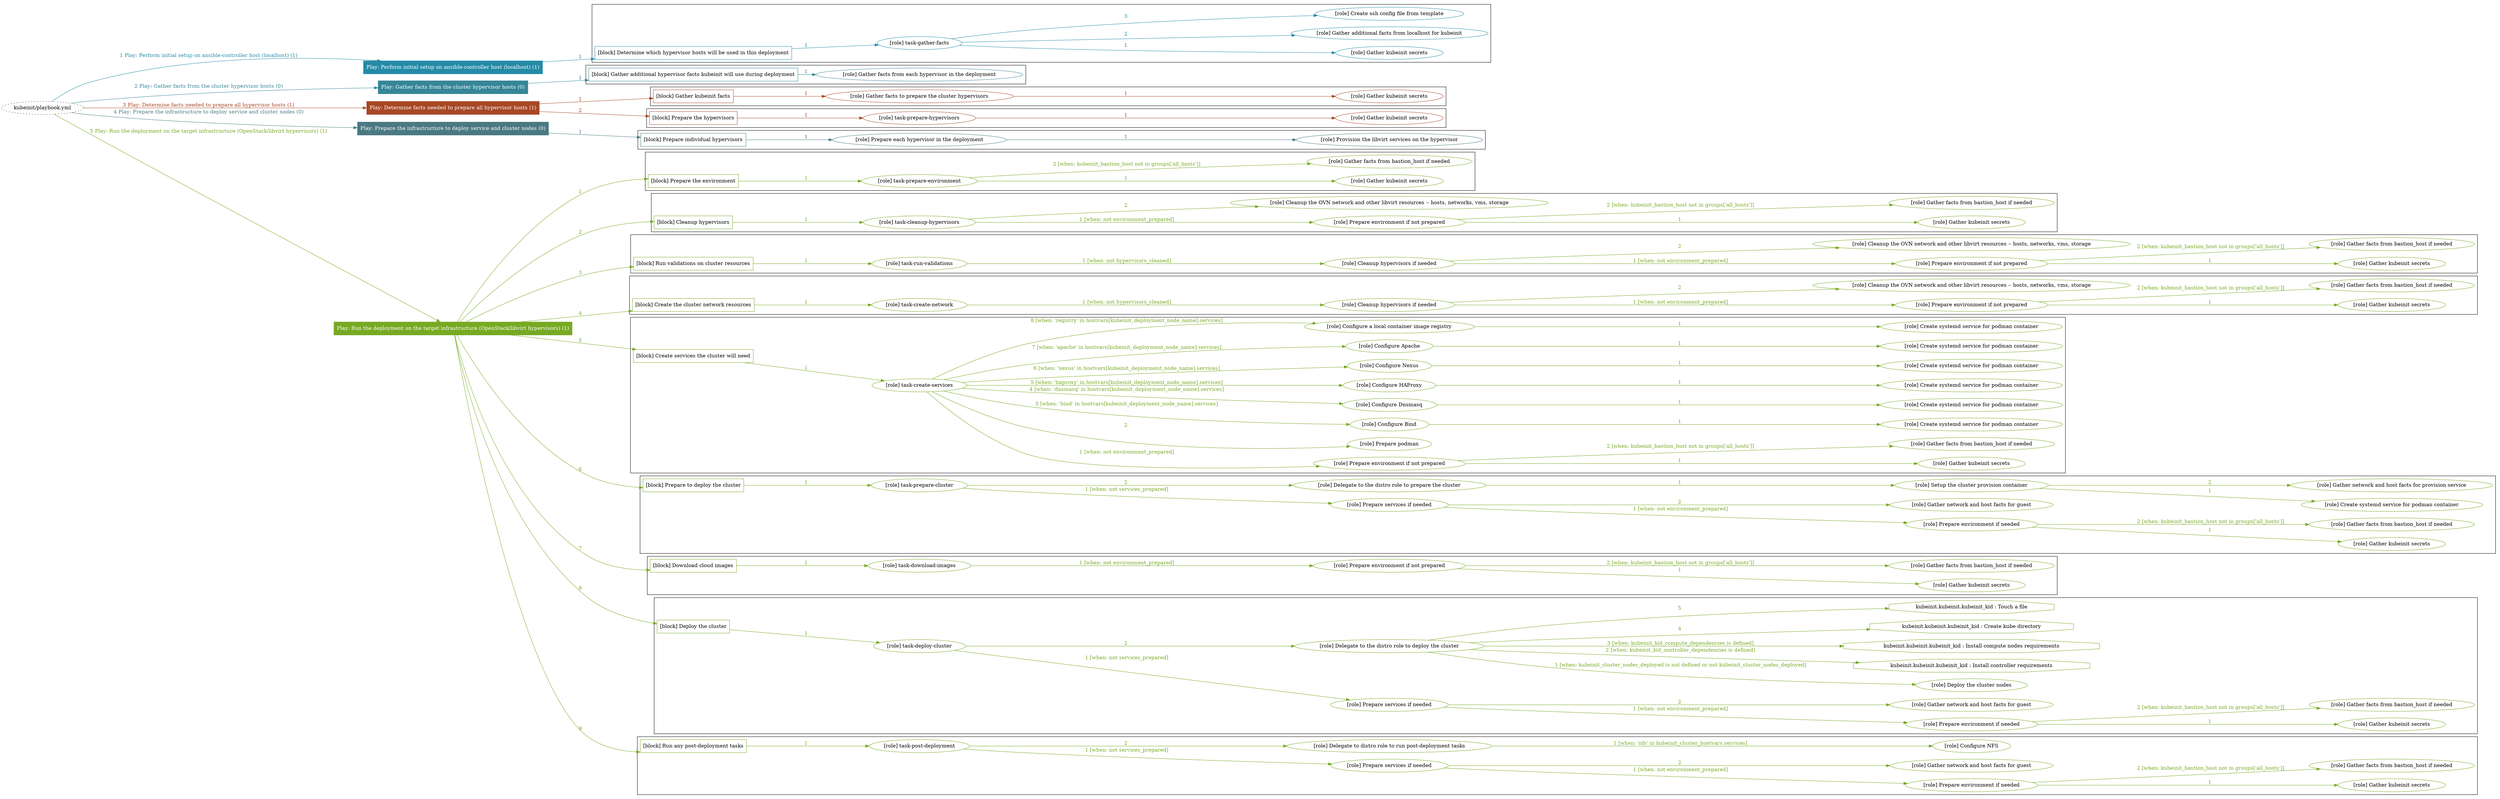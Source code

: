 digraph {
	graph [concentrate=true ordering=in rankdir=LR ratio=fill]
	edge [esep=5 sep=10]
	"kubeinit/playbook.yml" [URL="/home/runner/work/kubeinit/kubeinit/kubeinit/playbook.yml" id=playbook_79dfe5e5 style=dotted]
	"kubeinit/playbook.yml" -> play_6f266ab7 [label="1 Play: Perform initial setup on ansible-controller host (localhost) (1)" color="#258ba7" fontcolor="#258ba7" id=edge_play_6f266ab7 labeltooltip="1 Play: Perform initial setup on ansible-controller host (localhost) (1)" tooltip="1 Play: Perform initial setup on ansible-controller host (localhost) (1)"]
	subgraph "Play: Perform initial setup on ansible-controller host (localhost) (1)" {
		play_6f266ab7 [label="Play: Perform initial setup on ansible-controller host (localhost) (1)" URL="/home/runner/work/kubeinit/kubeinit/kubeinit/playbook.yml" color="#258ba7" fontcolor="#ffffff" id=play_6f266ab7 shape=box style=filled tooltip=localhost]
		play_6f266ab7 -> block_e1a75c8e [label=1 color="#258ba7" fontcolor="#258ba7" id=edge_block_e1a75c8e labeltooltip=1 tooltip=1]
		subgraph cluster_block_e1a75c8e {
			block_e1a75c8e [label="[block] Determine which hypervisor hosts will be used in this deployment" URL="/home/runner/work/kubeinit/kubeinit/kubeinit/playbook.yml" color="#258ba7" id=block_e1a75c8e labeltooltip="Determine which hypervisor hosts will be used in this deployment" shape=box tooltip="Determine which hypervisor hosts will be used in this deployment"]
			block_e1a75c8e -> role_09c4091d [label="1 " color="#258ba7" fontcolor="#258ba7" id=edge_role_09c4091d labeltooltip="1 " tooltip="1 "]
			subgraph "task-gather-facts" {
				role_09c4091d [label="[role] task-gather-facts" URL="/home/runner/work/kubeinit/kubeinit/kubeinit/playbook.yml" color="#258ba7" id=role_09c4091d tooltip="task-gather-facts"]
				role_09c4091d -> role_64989283 [label="1 " color="#258ba7" fontcolor="#258ba7" id=edge_role_64989283 labeltooltip="1 " tooltip="1 "]
				subgraph "Gather kubeinit secrets" {
					role_64989283 [label="[role] Gather kubeinit secrets" URL="/home/runner/.ansible/collections/ansible_collections/kubeinit/kubeinit/roles/kubeinit_prepare/tasks/build_hypervisors_group.yml" color="#258ba7" id=role_64989283 tooltip="Gather kubeinit secrets"]
				}
				role_09c4091d -> role_be12a27c [label="2 " color="#258ba7" fontcolor="#258ba7" id=edge_role_be12a27c labeltooltip="2 " tooltip="2 "]
				subgraph "Gather additional facts from localhost for kubeinit" {
					role_be12a27c [label="[role] Gather additional facts from localhost for kubeinit" URL="/home/runner/.ansible/collections/ansible_collections/kubeinit/kubeinit/roles/kubeinit_prepare/tasks/build_hypervisors_group.yml" color="#258ba7" id=role_be12a27c tooltip="Gather additional facts from localhost for kubeinit"]
				}
				role_09c4091d -> role_9b8cbd4f [label="3 " color="#258ba7" fontcolor="#258ba7" id=edge_role_9b8cbd4f labeltooltip="3 " tooltip="3 "]
				subgraph "Create ssh config file from template" {
					role_9b8cbd4f [label="[role] Create ssh config file from template" URL="/home/runner/.ansible/collections/ansible_collections/kubeinit/kubeinit/roles/kubeinit_prepare/tasks/build_hypervisors_group.yml" color="#258ba7" id=role_9b8cbd4f tooltip="Create ssh config file from template"]
				}
			}
		}
	}
	"kubeinit/playbook.yml" -> play_778d8c2e [label="2 Play: Gather facts from the cluster hypervisor hosts (0)" color="#358697" fontcolor="#358697" id=edge_play_778d8c2e labeltooltip="2 Play: Gather facts from the cluster hypervisor hosts (0)" tooltip="2 Play: Gather facts from the cluster hypervisor hosts (0)"]
	subgraph "Play: Gather facts from the cluster hypervisor hosts (0)" {
		play_778d8c2e [label="Play: Gather facts from the cluster hypervisor hosts (0)" URL="/home/runner/work/kubeinit/kubeinit/kubeinit/playbook.yml" color="#358697" fontcolor="#ffffff" id=play_778d8c2e shape=box style=filled tooltip="Play: Gather facts from the cluster hypervisor hosts (0)"]
		play_778d8c2e -> block_c993c61a [label=1 color="#358697" fontcolor="#358697" id=edge_block_c993c61a labeltooltip=1 tooltip=1]
		subgraph cluster_block_c993c61a {
			block_c993c61a [label="[block] Gather additional hypervisor facts kubeinit will use during deployment" URL="/home/runner/work/kubeinit/kubeinit/kubeinit/playbook.yml" color="#358697" id=block_c993c61a labeltooltip="Gather additional hypervisor facts kubeinit will use during deployment" shape=box tooltip="Gather additional hypervisor facts kubeinit will use during deployment"]
			block_c993c61a -> role_e7a33d35 [label="1 " color="#358697" fontcolor="#358697" id=edge_role_e7a33d35 labeltooltip="1 " tooltip="1 "]
			subgraph "Gather facts from each hypervisor in the deployment" {
				role_e7a33d35 [label="[role] Gather facts from each hypervisor in the deployment" URL="/home/runner/work/kubeinit/kubeinit/kubeinit/playbook.yml" color="#358697" id=role_e7a33d35 tooltip="Gather facts from each hypervisor in the deployment"]
			}
		}
	}
	"kubeinit/playbook.yml" -> play_d456afd3 [label="3 Play: Determine facts needed to prepare all hypervisor hosts (1)" color="#a74725" fontcolor="#a74725" id=edge_play_d456afd3 labeltooltip="3 Play: Determine facts needed to prepare all hypervisor hosts (1)" tooltip="3 Play: Determine facts needed to prepare all hypervisor hosts (1)"]
	subgraph "Play: Determine facts needed to prepare all hypervisor hosts (1)" {
		play_d456afd3 [label="Play: Determine facts needed to prepare all hypervisor hosts (1)" URL="/home/runner/work/kubeinit/kubeinit/kubeinit/playbook.yml" color="#a74725" fontcolor="#ffffff" id=play_d456afd3 shape=box style=filled tooltip=localhost]
		play_d456afd3 -> block_321a8fbb [label=1 color="#a74725" fontcolor="#a74725" id=edge_block_321a8fbb labeltooltip=1 tooltip=1]
		subgraph cluster_block_321a8fbb {
			block_321a8fbb [label="[block] Gather kubeinit facts" URL="/home/runner/work/kubeinit/kubeinit/kubeinit/playbook.yml" color="#a74725" id=block_321a8fbb labeltooltip="Gather kubeinit facts" shape=box tooltip="Gather kubeinit facts"]
			block_321a8fbb -> role_03460412 [label="1 " color="#a74725" fontcolor="#a74725" id=edge_role_03460412 labeltooltip="1 " tooltip="1 "]
			subgraph "Gather facts to prepare the cluster hypervisors" {
				role_03460412 [label="[role] Gather facts to prepare the cluster hypervisors" URL="/home/runner/work/kubeinit/kubeinit/kubeinit/playbook.yml" color="#a74725" id=role_03460412 tooltip="Gather facts to prepare the cluster hypervisors"]
				role_03460412 -> role_d7105bee [label="1 " color="#a74725" fontcolor="#a74725" id=edge_role_d7105bee labeltooltip="1 " tooltip="1 "]
				subgraph "Gather kubeinit secrets" {
					role_d7105bee [label="[role] Gather kubeinit secrets" URL="/home/runner/.ansible/collections/ansible_collections/kubeinit/kubeinit/roles/kubeinit_prepare/tasks/gather_kubeinit_facts.yml" color="#a74725" id=role_d7105bee tooltip="Gather kubeinit secrets"]
				}
			}
		}
		play_d456afd3 -> block_3901ce0c [label=2 color="#a74725" fontcolor="#a74725" id=edge_block_3901ce0c labeltooltip=2 tooltip=2]
		subgraph cluster_block_3901ce0c {
			block_3901ce0c [label="[block] Prepare the hypervisors" URL="/home/runner/work/kubeinit/kubeinit/kubeinit/playbook.yml" color="#a74725" id=block_3901ce0c labeltooltip="Prepare the hypervisors" shape=box tooltip="Prepare the hypervisors"]
			block_3901ce0c -> role_6c43ada8 [label="1 " color="#a74725" fontcolor="#a74725" id=edge_role_6c43ada8 labeltooltip="1 " tooltip="1 "]
			subgraph "task-prepare-hypervisors" {
				role_6c43ada8 [label="[role] task-prepare-hypervisors" URL="/home/runner/work/kubeinit/kubeinit/kubeinit/playbook.yml" color="#a74725" id=role_6c43ada8 tooltip="task-prepare-hypervisors"]
				role_6c43ada8 -> role_db06c564 [label="1 " color="#a74725" fontcolor="#a74725" id=edge_role_db06c564 labeltooltip="1 " tooltip="1 "]
				subgraph "Gather kubeinit secrets" {
					role_db06c564 [label="[role] Gather kubeinit secrets" URL="/home/runner/.ansible/collections/ansible_collections/kubeinit/kubeinit/roles/kubeinit_prepare/tasks/gather_kubeinit_facts.yml" color="#a74725" id=role_db06c564 tooltip="Gather kubeinit secrets"]
				}
			}
		}
	}
	"kubeinit/playbook.yml" -> play_17200c3d [label="4 Play: Prepare the infrastructure to deploy service and cluster nodes (0)" color="#4a7982" fontcolor="#4a7982" id=edge_play_17200c3d labeltooltip="4 Play: Prepare the infrastructure to deploy service and cluster nodes (0)" tooltip="4 Play: Prepare the infrastructure to deploy service and cluster nodes (0)"]
	subgraph "Play: Prepare the infrastructure to deploy service and cluster nodes (0)" {
		play_17200c3d [label="Play: Prepare the infrastructure to deploy service and cluster nodes (0)" URL="/home/runner/work/kubeinit/kubeinit/kubeinit/playbook.yml" color="#4a7982" fontcolor="#ffffff" id=play_17200c3d shape=box style=filled tooltip="Play: Prepare the infrastructure to deploy service and cluster nodes (0)"]
		play_17200c3d -> block_67478218 [label=1 color="#4a7982" fontcolor="#4a7982" id=edge_block_67478218 labeltooltip=1 tooltip=1]
		subgraph cluster_block_67478218 {
			block_67478218 [label="[block] Prepare individual hypervisors" URL="/home/runner/work/kubeinit/kubeinit/kubeinit/playbook.yml" color="#4a7982" id=block_67478218 labeltooltip="Prepare individual hypervisors" shape=box tooltip="Prepare individual hypervisors"]
			block_67478218 -> role_d34a5c60 [label="1 " color="#4a7982" fontcolor="#4a7982" id=edge_role_d34a5c60 labeltooltip="1 " tooltip="1 "]
			subgraph "Prepare each hypervisor in the deployment" {
				role_d34a5c60 [label="[role] Prepare each hypervisor in the deployment" URL="/home/runner/work/kubeinit/kubeinit/kubeinit/playbook.yml" color="#4a7982" id=role_d34a5c60 tooltip="Prepare each hypervisor in the deployment"]
				role_d34a5c60 -> role_a33e2a66 [label="1 " color="#4a7982" fontcolor="#4a7982" id=edge_role_a33e2a66 labeltooltip="1 " tooltip="1 "]
				subgraph "Provision the libvirt services on the hypervisor" {
					role_a33e2a66 [label="[role] Provision the libvirt services on the hypervisor" URL="/home/runner/.ansible/collections/ansible_collections/kubeinit/kubeinit/roles/kubeinit_prepare/tasks/prepare_hypervisor.yml" color="#4a7982" id=role_a33e2a66 tooltip="Provision the libvirt services on the hypervisor"]
				}
			}
		}
	}
	"kubeinit/playbook.yml" -> play_c061b078 [label="5 Play: Run the deployment on the target infrastructure (OpenStack/libvirt hypervisors) (1)" color="#77a923" fontcolor="#77a923" id=edge_play_c061b078 labeltooltip="5 Play: Run the deployment on the target infrastructure (OpenStack/libvirt hypervisors) (1)" tooltip="5 Play: Run the deployment on the target infrastructure (OpenStack/libvirt hypervisors) (1)"]
	subgraph "Play: Run the deployment on the target infrastructure (OpenStack/libvirt hypervisors) (1)" {
		play_c061b078 [label="Play: Run the deployment on the target infrastructure (OpenStack/libvirt hypervisors) (1)" URL="/home/runner/work/kubeinit/kubeinit/kubeinit/playbook.yml" color="#77a923" fontcolor="#ffffff" id=play_c061b078 shape=box style=filled tooltip=localhost]
		play_c061b078 -> block_f9b708fa [label=1 color="#77a923" fontcolor="#77a923" id=edge_block_f9b708fa labeltooltip=1 tooltip=1]
		subgraph cluster_block_f9b708fa {
			block_f9b708fa [label="[block] Prepare the environment" URL="/home/runner/work/kubeinit/kubeinit/kubeinit/playbook.yml" color="#77a923" id=block_f9b708fa labeltooltip="Prepare the environment" shape=box tooltip="Prepare the environment"]
			block_f9b708fa -> role_7c80c681 [label="1 " color="#77a923" fontcolor="#77a923" id=edge_role_7c80c681 labeltooltip="1 " tooltip="1 "]
			subgraph "task-prepare-environment" {
				role_7c80c681 [label="[role] task-prepare-environment" URL="/home/runner/work/kubeinit/kubeinit/kubeinit/playbook.yml" color="#77a923" id=role_7c80c681 tooltip="task-prepare-environment"]
				role_7c80c681 -> role_51de3b85 [label="1 " color="#77a923" fontcolor="#77a923" id=edge_role_51de3b85 labeltooltip="1 " tooltip="1 "]
				subgraph "Gather kubeinit secrets" {
					role_51de3b85 [label="[role] Gather kubeinit secrets" URL="/home/runner/.ansible/collections/ansible_collections/kubeinit/kubeinit/roles/kubeinit_prepare/tasks/gather_kubeinit_facts.yml" color="#77a923" id=role_51de3b85 tooltip="Gather kubeinit secrets"]
				}
				role_7c80c681 -> role_1f62cf32 [label="2 [when: kubeinit_bastion_host not in groups['all_hosts']]" color="#77a923" fontcolor="#77a923" id=edge_role_1f62cf32 labeltooltip="2 [when: kubeinit_bastion_host not in groups['all_hosts']]" tooltip="2 [when: kubeinit_bastion_host not in groups['all_hosts']]"]
				subgraph "Gather facts from bastion_host if needed" {
					role_1f62cf32 [label="[role] Gather facts from bastion_host if needed" URL="/home/runner/.ansible/collections/ansible_collections/kubeinit/kubeinit/roles/kubeinit_prepare/tasks/main.yml" color="#77a923" id=role_1f62cf32 tooltip="Gather facts from bastion_host if needed"]
				}
			}
		}
		play_c061b078 -> block_ea918297 [label=2 color="#77a923" fontcolor="#77a923" id=edge_block_ea918297 labeltooltip=2 tooltip=2]
		subgraph cluster_block_ea918297 {
			block_ea918297 [label="[block] Cleanup hypervisors" URL="/home/runner/work/kubeinit/kubeinit/kubeinit/playbook.yml" color="#77a923" id=block_ea918297 labeltooltip="Cleanup hypervisors" shape=box tooltip="Cleanup hypervisors"]
			block_ea918297 -> role_5cc683a3 [label="1 " color="#77a923" fontcolor="#77a923" id=edge_role_5cc683a3 labeltooltip="1 " tooltip="1 "]
			subgraph "task-cleanup-hypervisors" {
				role_5cc683a3 [label="[role] task-cleanup-hypervisors" URL="/home/runner/work/kubeinit/kubeinit/kubeinit/playbook.yml" color="#77a923" id=role_5cc683a3 tooltip="task-cleanup-hypervisors"]
				role_5cc683a3 -> role_78b6fe74 [label="1 [when: not environment_prepared]" color="#77a923" fontcolor="#77a923" id=edge_role_78b6fe74 labeltooltip="1 [when: not environment_prepared]" tooltip="1 [when: not environment_prepared]"]
				subgraph "Prepare environment if not prepared" {
					role_78b6fe74 [label="[role] Prepare environment if not prepared" URL="/home/runner/.ansible/collections/ansible_collections/kubeinit/kubeinit/roles/kubeinit_libvirt/tasks/cleanup_hypervisors.yml" color="#77a923" id=role_78b6fe74 tooltip="Prepare environment if not prepared"]
					role_78b6fe74 -> role_9673f150 [label="1 " color="#77a923" fontcolor="#77a923" id=edge_role_9673f150 labeltooltip="1 " tooltip="1 "]
					subgraph "Gather kubeinit secrets" {
						role_9673f150 [label="[role] Gather kubeinit secrets" URL="/home/runner/.ansible/collections/ansible_collections/kubeinit/kubeinit/roles/kubeinit_prepare/tasks/gather_kubeinit_facts.yml" color="#77a923" id=role_9673f150 tooltip="Gather kubeinit secrets"]
					}
					role_78b6fe74 -> role_f31e5cbc [label="2 [when: kubeinit_bastion_host not in groups['all_hosts']]" color="#77a923" fontcolor="#77a923" id=edge_role_f31e5cbc labeltooltip="2 [when: kubeinit_bastion_host not in groups['all_hosts']]" tooltip="2 [when: kubeinit_bastion_host not in groups['all_hosts']]"]
					subgraph "Gather facts from bastion_host if needed" {
						role_f31e5cbc [label="[role] Gather facts from bastion_host if needed" URL="/home/runner/.ansible/collections/ansible_collections/kubeinit/kubeinit/roles/kubeinit_prepare/tasks/main.yml" color="#77a923" id=role_f31e5cbc tooltip="Gather facts from bastion_host if needed"]
					}
				}
				role_5cc683a3 -> role_46db75fc [label="2 " color="#77a923" fontcolor="#77a923" id=edge_role_46db75fc labeltooltip="2 " tooltip="2 "]
				subgraph "Cleanup the OVN network and other libvirt resources -- hosts, networks, vms, storage" {
					role_46db75fc [label="[role] Cleanup the OVN network and other libvirt resources -- hosts, networks, vms, storage" URL="/home/runner/.ansible/collections/ansible_collections/kubeinit/kubeinit/roles/kubeinit_libvirt/tasks/cleanup_hypervisors.yml" color="#77a923" id=role_46db75fc tooltip="Cleanup the OVN network and other libvirt resources -- hosts, networks, vms, storage"]
				}
			}
		}
		play_c061b078 -> block_d57c6e4e [label=3 color="#77a923" fontcolor="#77a923" id=edge_block_d57c6e4e labeltooltip=3 tooltip=3]
		subgraph cluster_block_d57c6e4e {
			block_d57c6e4e [label="[block] Run validations on cluster resources" URL="/home/runner/work/kubeinit/kubeinit/kubeinit/playbook.yml" color="#77a923" id=block_d57c6e4e labeltooltip="Run validations on cluster resources" shape=box tooltip="Run validations on cluster resources"]
			block_d57c6e4e -> role_d98c12f1 [label="1 " color="#77a923" fontcolor="#77a923" id=edge_role_d98c12f1 labeltooltip="1 " tooltip="1 "]
			subgraph "task-run-validations" {
				role_d98c12f1 [label="[role] task-run-validations" URL="/home/runner/work/kubeinit/kubeinit/kubeinit/playbook.yml" color="#77a923" id=role_d98c12f1 tooltip="task-run-validations"]
				role_d98c12f1 -> role_550af9fc [label="1 [when: not hypervisors_cleaned]" color="#77a923" fontcolor="#77a923" id=edge_role_550af9fc labeltooltip="1 [when: not hypervisors_cleaned]" tooltip="1 [when: not hypervisors_cleaned]"]
				subgraph "Cleanup hypervisors if needed" {
					role_550af9fc [label="[role] Cleanup hypervisors if needed" URL="/home/runner/.ansible/collections/ansible_collections/kubeinit/kubeinit/roles/kubeinit_validations/tasks/main.yml" color="#77a923" id=role_550af9fc tooltip="Cleanup hypervisors if needed"]
					role_550af9fc -> role_add06c26 [label="1 [when: not environment_prepared]" color="#77a923" fontcolor="#77a923" id=edge_role_add06c26 labeltooltip="1 [when: not environment_prepared]" tooltip="1 [when: not environment_prepared]"]
					subgraph "Prepare environment if not prepared" {
						role_add06c26 [label="[role] Prepare environment if not prepared" URL="/home/runner/.ansible/collections/ansible_collections/kubeinit/kubeinit/roles/kubeinit_libvirt/tasks/cleanup_hypervisors.yml" color="#77a923" id=role_add06c26 tooltip="Prepare environment if not prepared"]
						role_add06c26 -> role_a9fae4fa [label="1 " color="#77a923" fontcolor="#77a923" id=edge_role_a9fae4fa labeltooltip="1 " tooltip="1 "]
						subgraph "Gather kubeinit secrets" {
							role_a9fae4fa [label="[role] Gather kubeinit secrets" URL="/home/runner/.ansible/collections/ansible_collections/kubeinit/kubeinit/roles/kubeinit_prepare/tasks/gather_kubeinit_facts.yml" color="#77a923" id=role_a9fae4fa tooltip="Gather kubeinit secrets"]
						}
						role_add06c26 -> role_d100f212 [label="2 [when: kubeinit_bastion_host not in groups['all_hosts']]" color="#77a923" fontcolor="#77a923" id=edge_role_d100f212 labeltooltip="2 [when: kubeinit_bastion_host not in groups['all_hosts']]" tooltip="2 [when: kubeinit_bastion_host not in groups['all_hosts']]"]
						subgraph "Gather facts from bastion_host if needed" {
							role_d100f212 [label="[role] Gather facts from bastion_host if needed" URL="/home/runner/.ansible/collections/ansible_collections/kubeinit/kubeinit/roles/kubeinit_prepare/tasks/main.yml" color="#77a923" id=role_d100f212 tooltip="Gather facts from bastion_host if needed"]
						}
					}
					role_550af9fc -> role_03ff609b [label="2 " color="#77a923" fontcolor="#77a923" id=edge_role_03ff609b labeltooltip="2 " tooltip="2 "]
					subgraph "Cleanup the OVN network and other libvirt resources -- hosts, networks, vms, storage" {
						role_03ff609b [label="[role] Cleanup the OVN network and other libvirt resources -- hosts, networks, vms, storage" URL="/home/runner/.ansible/collections/ansible_collections/kubeinit/kubeinit/roles/kubeinit_libvirt/tasks/cleanup_hypervisors.yml" color="#77a923" id=role_03ff609b tooltip="Cleanup the OVN network and other libvirt resources -- hosts, networks, vms, storage"]
					}
				}
			}
		}
		play_c061b078 -> block_4687e518 [label=4 color="#77a923" fontcolor="#77a923" id=edge_block_4687e518 labeltooltip=4 tooltip=4]
		subgraph cluster_block_4687e518 {
			block_4687e518 [label="[block] Create the cluster network resources" URL="/home/runner/work/kubeinit/kubeinit/kubeinit/playbook.yml" color="#77a923" id=block_4687e518 labeltooltip="Create the cluster network resources" shape=box tooltip="Create the cluster network resources"]
			block_4687e518 -> role_44a060a6 [label="1 " color="#77a923" fontcolor="#77a923" id=edge_role_44a060a6 labeltooltip="1 " tooltip="1 "]
			subgraph "task-create-network" {
				role_44a060a6 [label="[role] task-create-network" URL="/home/runner/work/kubeinit/kubeinit/kubeinit/playbook.yml" color="#77a923" id=role_44a060a6 tooltip="task-create-network"]
				role_44a060a6 -> role_ee5898bf [label="1 [when: not hypervisors_cleaned]" color="#77a923" fontcolor="#77a923" id=edge_role_ee5898bf labeltooltip="1 [when: not hypervisors_cleaned]" tooltip="1 [when: not hypervisors_cleaned]"]
				subgraph "Cleanup hypervisors if needed" {
					role_ee5898bf [label="[role] Cleanup hypervisors if needed" URL="/home/runner/.ansible/collections/ansible_collections/kubeinit/kubeinit/roles/kubeinit_libvirt/tasks/create_network.yml" color="#77a923" id=role_ee5898bf tooltip="Cleanup hypervisors if needed"]
					role_ee5898bf -> role_35be2fdc [label="1 [when: not environment_prepared]" color="#77a923" fontcolor="#77a923" id=edge_role_35be2fdc labeltooltip="1 [when: not environment_prepared]" tooltip="1 [when: not environment_prepared]"]
					subgraph "Prepare environment if not prepared" {
						role_35be2fdc [label="[role] Prepare environment if not prepared" URL="/home/runner/.ansible/collections/ansible_collections/kubeinit/kubeinit/roles/kubeinit_libvirt/tasks/cleanup_hypervisors.yml" color="#77a923" id=role_35be2fdc tooltip="Prepare environment if not prepared"]
						role_35be2fdc -> role_3cd0688a [label="1 " color="#77a923" fontcolor="#77a923" id=edge_role_3cd0688a labeltooltip="1 " tooltip="1 "]
						subgraph "Gather kubeinit secrets" {
							role_3cd0688a [label="[role] Gather kubeinit secrets" URL="/home/runner/.ansible/collections/ansible_collections/kubeinit/kubeinit/roles/kubeinit_prepare/tasks/gather_kubeinit_facts.yml" color="#77a923" id=role_3cd0688a tooltip="Gather kubeinit secrets"]
						}
						role_35be2fdc -> role_c50798c8 [label="2 [when: kubeinit_bastion_host not in groups['all_hosts']]" color="#77a923" fontcolor="#77a923" id=edge_role_c50798c8 labeltooltip="2 [when: kubeinit_bastion_host not in groups['all_hosts']]" tooltip="2 [when: kubeinit_bastion_host not in groups['all_hosts']]"]
						subgraph "Gather facts from bastion_host if needed" {
							role_c50798c8 [label="[role] Gather facts from bastion_host if needed" URL="/home/runner/.ansible/collections/ansible_collections/kubeinit/kubeinit/roles/kubeinit_prepare/tasks/main.yml" color="#77a923" id=role_c50798c8 tooltip="Gather facts from bastion_host if needed"]
						}
					}
					role_ee5898bf -> role_2fe1771a [label="2 " color="#77a923" fontcolor="#77a923" id=edge_role_2fe1771a labeltooltip="2 " tooltip="2 "]
					subgraph "Cleanup the OVN network and other libvirt resources -- hosts, networks, vms, storage" {
						role_2fe1771a [label="[role] Cleanup the OVN network and other libvirt resources -- hosts, networks, vms, storage" URL="/home/runner/.ansible/collections/ansible_collections/kubeinit/kubeinit/roles/kubeinit_libvirt/tasks/cleanup_hypervisors.yml" color="#77a923" id=role_2fe1771a tooltip="Cleanup the OVN network and other libvirt resources -- hosts, networks, vms, storage"]
					}
				}
			}
		}
		play_c061b078 -> block_6ade6f12 [label=5 color="#77a923" fontcolor="#77a923" id=edge_block_6ade6f12 labeltooltip=5 tooltip=5]
		subgraph cluster_block_6ade6f12 {
			block_6ade6f12 [label="[block] Create services the cluster will need" URL="/home/runner/work/kubeinit/kubeinit/kubeinit/playbook.yml" color="#77a923" id=block_6ade6f12 labeltooltip="Create services the cluster will need" shape=box tooltip="Create services the cluster will need"]
			block_6ade6f12 -> role_59519da8 [label="1 " color="#77a923" fontcolor="#77a923" id=edge_role_59519da8 labeltooltip="1 " tooltip="1 "]
			subgraph "task-create-services" {
				role_59519da8 [label="[role] task-create-services" URL="/home/runner/work/kubeinit/kubeinit/kubeinit/playbook.yml" color="#77a923" id=role_59519da8 tooltip="task-create-services"]
				role_59519da8 -> role_b32c5081 [label="1 [when: not environment_prepared]" color="#77a923" fontcolor="#77a923" id=edge_role_b32c5081 labeltooltip="1 [when: not environment_prepared]" tooltip="1 [when: not environment_prepared]"]
				subgraph "Prepare environment if not prepared" {
					role_b32c5081 [label="[role] Prepare environment if not prepared" URL="/home/runner/.ansible/collections/ansible_collections/kubeinit/kubeinit/roles/kubeinit_services/tasks/main.yml" color="#77a923" id=role_b32c5081 tooltip="Prepare environment if not prepared"]
					role_b32c5081 -> role_241c3b3d [label="1 " color="#77a923" fontcolor="#77a923" id=edge_role_241c3b3d labeltooltip="1 " tooltip="1 "]
					subgraph "Gather kubeinit secrets" {
						role_241c3b3d [label="[role] Gather kubeinit secrets" URL="/home/runner/.ansible/collections/ansible_collections/kubeinit/kubeinit/roles/kubeinit_prepare/tasks/gather_kubeinit_facts.yml" color="#77a923" id=role_241c3b3d tooltip="Gather kubeinit secrets"]
					}
					role_b32c5081 -> role_db5c89ba [label="2 [when: kubeinit_bastion_host not in groups['all_hosts']]" color="#77a923" fontcolor="#77a923" id=edge_role_db5c89ba labeltooltip="2 [when: kubeinit_bastion_host not in groups['all_hosts']]" tooltip="2 [when: kubeinit_bastion_host not in groups['all_hosts']]"]
					subgraph "Gather facts from bastion_host if needed" {
						role_db5c89ba [label="[role] Gather facts from bastion_host if needed" URL="/home/runner/.ansible/collections/ansible_collections/kubeinit/kubeinit/roles/kubeinit_prepare/tasks/main.yml" color="#77a923" id=role_db5c89ba tooltip="Gather facts from bastion_host if needed"]
					}
				}
				role_59519da8 -> role_61665530 [label="2 " color="#77a923" fontcolor="#77a923" id=edge_role_61665530 labeltooltip="2 " tooltip="2 "]
				subgraph "Prepare podman" {
					role_61665530 [label="[role] Prepare podman" URL="/home/runner/.ansible/collections/ansible_collections/kubeinit/kubeinit/roles/kubeinit_services/tasks/00_create_service_pod.yml" color="#77a923" id=role_61665530 tooltip="Prepare podman"]
				}
				role_59519da8 -> role_b95d6aa0 [label="3 [when: 'bind' in hostvars[kubeinit_deployment_node_name].services]" color="#77a923" fontcolor="#77a923" id=edge_role_b95d6aa0 labeltooltip="3 [when: 'bind' in hostvars[kubeinit_deployment_node_name].services]" tooltip="3 [when: 'bind' in hostvars[kubeinit_deployment_node_name].services]"]
				subgraph "Configure Bind" {
					role_b95d6aa0 [label="[role] Configure Bind" URL="/home/runner/.ansible/collections/ansible_collections/kubeinit/kubeinit/roles/kubeinit_services/tasks/start_services_containers.yml" color="#77a923" id=role_b95d6aa0 tooltip="Configure Bind"]
					role_b95d6aa0 -> role_52f07668 [label="1 " color="#77a923" fontcolor="#77a923" id=edge_role_52f07668 labeltooltip="1 " tooltip="1 "]
					subgraph "Create systemd service for podman container" {
						role_52f07668 [label="[role] Create systemd service for podman container" URL="/home/runner/.ansible/collections/ansible_collections/kubeinit/kubeinit/roles/kubeinit_bind/tasks/main.yml" color="#77a923" id=role_52f07668 tooltip="Create systemd service for podman container"]
					}
				}
				role_59519da8 -> role_6302ed05 [label="4 [when: 'dnsmasq' in hostvars[kubeinit_deployment_node_name].services]" color="#77a923" fontcolor="#77a923" id=edge_role_6302ed05 labeltooltip="4 [when: 'dnsmasq' in hostvars[kubeinit_deployment_node_name].services]" tooltip="4 [when: 'dnsmasq' in hostvars[kubeinit_deployment_node_name].services]"]
				subgraph "Configure Dnsmasq" {
					role_6302ed05 [label="[role] Configure Dnsmasq" URL="/home/runner/.ansible/collections/ansible_collections/kubeinit/kubeinit/roles/kubeinit_services/tasks/start_services_containers.yml" color="#77a923" id=role_6302ed05 tooltip="Configure Dnsmasq"]
					role_6302ed05 -> role_5d90e44b [label="1 " color="#77a923" fontcolor="#77a923" id=edge_role_5d90e44b labeltooltip="1 " tooltip="1 "]
					subgraph "Create systemd service for podman container" {
						role_5d90e44b [label="[role] Create systemd service for podman container" URL="/home/runner/.ansible/collections/ansible_collections/kubeinit/kubeinit/roles/kubeinit_dnsmasq/tasks/main.yml" color="#77a923" id=role_5d90e44b tooltip="Create systemd service for podman container"]
					}
				}
				role_59519da8 -> role_962bef35 [label="5 [when: 'haproxy' in hostvars[kubeinit_deployment_node_name].services]" color="#77a923" fontcolor="#77a923" id=edge_role_962bef35 labeltooltip="5 [when: 'haproxy' in hostvars[kubeinit_deployment_node_name].services]" tooltip="5 [when: 'haproxy' in hostvars[kubeinit_deployment_node_name].services]"]
				subgraph "Configure HAProxy" {
					role_962bef35 [label="[role] Configure HAProxy" URL="/home/runner/.ansible/collections/ansible_collections/kubeinit/kubeinit/roles/kubeinit_services/tasks/start_services_containers.yml" color="#77a923" id=role_962bef35 tooltip="Configure HAProxy"]
					role_962bef35 -> role_032de5d7 [label="1 " color="#77a923" fontcolor="#77a923" id=edge_role_032de5d7 labeltooltip="1 " tooltip="1 "]
					subgraph "Create systemd service for podman container" {
						role_032de5d7 [label="[role] Create systemd service for podman container" URL="/home/runner/.ansible/collections/ansible_collections/kubeinit/kubeinit/roles/kubeinit_haproxy/tasks/main.yml" color="#77a923" id=role_032de5d7 tooltip="Create systemd service for podman container"]
					}
				}
				role_59519da8 -> role_1978ed93 [label="6 [when: 'nexus' in hostvars[kubeinit_deployment_node_name].services]" color="#77a923" fontcolor="#77a923" id=edge_role_1978ed93 labeltooltip="6 [when: 'nexus' in hostvars[kubeinit_deployment_node_name].services]" tooltip="6 [when: 'nexus' in hostvars[kubeinit_deployment_node_name].services]"]
				subgraph "Configure Nexus" {
					role_1978ed93 [label="[role] Configure Nexus" URL="/home/runner/.ansible/collections/ansible_collections/kubeinit/kubeinit/roles/kubeinit_services/tasks/start_services_containers.yml" color="#77a923" id=role_1978ed93 tooltip="Configure Nexus"]
					role_1978ed93 -> role_23f097b8 [label="1 " color="#77a923" fontcolor="#77a923" id=edge_role_23f097b8 labeltooltip="1 " tooltip="1 "]
					subgraph "Create systemd service for podman container" {
						role_23f097b8 [label="[role] Create systemd service for podman container" URL="/home/runner/.ansible/collections/ansible_collections/kubeinit/kubeinit/roles/kubeinit_nexus/tasks/main.yml" color="#77a923" id=role_23f097b8 tooltip="Create systemd service for podman container"]
					}
				}
				role_59519da8 -> role_6fb372f0 [label="7 [when: 'apache' in hostvars[kubeinit_deployment_node_name].services]" color="#77a923" fontcolor="#77a923" id=edge_role_6fb372f0 labeltooltip="7 [when: 'apache' in hostvars[kubeinit_deployment_node_name].services]" tooltip="7 [when: 'apache' in hostvars[kubeinit_deployment_node_name].services]"]
				subgraph "Configure Apache" {
					role_6fb372f0 [label="[role] Configure Apache" URL="/home/runner/.ansible/collections/ansible_collections/kubeinit/kubeinit/roles/kubeinit_services/tasks/start_services_containers.yml" color="#77a923" id=role_6fb372f0 tooltip="Configure Apache"]
					role_6fb372f0 -> role_8235c00f [label="1 " color="#77a923" fontcolor="#77a923" id=edge_role_8235c00f labeltooltip="1 " tooltip="1 "]
					subgraph "Create systemd service for podman container" {
						role_8235c00f [label="[role] Create systemd service for podman container" URL="/home/runner/.ansible/collections/ansible_collections/kubeinit/kubeinit/roles/kubeinit_apache/tasks/main.yml" color="#77a923" id=role_8235c00f tooltip="Create systemd service for podman container"]
					}
				}
				role_59519da8 -> role_de5fb704 [label="8 [when: 'registry' in hostvars[kubeinit_deployment_node_name].services]" color="#77a923" fontcolor="#77a923" id=edge_role_de5fb704 labeltooltip="8 [when: 'registry' in hostvars[kubeinit_deployment_node_name].services]" tooltip="8 [when: 'registry' in hostvars[kubeinit_deployment_node_name].services]"]
				subgraph "Configure a local container image registry" {
					role_de5fb704 [label="[role] Configure a local container image registry" URL="/home/runner/.ansible/collections/ansible_collections/kubeinit/kubeinit/roles/kubeinit_services/tasks/start_services_containers.yml" color="#77a923" id=role_de5fb704 tooltip="Configure a local container image registry"]
					role_de5fb704 -> role_816b18cc [label="1 " color="#77a923" fontcolor="#77a923" id=edge_role_816b18cc labeltooltip="1 " tooltip="1 "]
					subgraph "Create systemd service for podman container" {
						role_816b18cc [label="[role] Create systemd service for podman container" URL="/home/runner/.ansible/collections/ansible_collections/kubeinit/kubeinit/roles/kubeinit_registry/tasks/main.yml" color="#77a923" id=role_816b18cc tooltip="Create systemd service for podman container"]
					}
				}
			}
		}
		play_c061b078 -> block_0d9ebf60 [label=6 color="#77a923" fontcolor="#77a923" id=edge_block_0d9ebf60 labeltooltip=6 tooltip=6]
		subgraph cluster_block_0d9ebf60 {
			block_0d9ebf60 [label="[block] Prepare to deploy the cluster" URL="/home/runner/work/kubeinit/kubeinit/kubeinit/playbook.yml" color="#77a923" id=block_0d9ebf60 labeltooltip="Prepare to deploy the cluster" shape=box tooltip="Prepare to deploy the cluster"]
			block_0d9ebf60 -> role_5dc022b6 [label="1 " color="#77a923" fontcolor="#77a923" id=edge_role_5dc022b6 labeltooltip="1 " tooltip="1 "]
			subgraph "task-prepare-cluster" {
				role_5dc022b6 [label="[role] task-prepare-cluster" URL="/home/runner/work/kubeinit/kubeinit/kubeinit/playbook.yml" color="#77a923" id=role_5dc022b6 tooltip="task-prepare-cluster"]
				role_5dc022b6 -> role_df91d36a [label="1 [when: not services_prepared]" color="#77a923" fontcolor="#77a923" id=edge_role_df91d36a labeltooltip="1 [when: not services_prepared]" tooltip="1 [when: not services_prepared]"]
				subgraph "Prepare services if needed" {
					role_df91d36a [label="[role] Prepare services if needed" URL="/home/runner/.ansible/collections/ansible_collections/kubeinit/kubeinit/roles/kubeinit_prepare/tasks/prepare_cluster.yml" color="#77a923" id=role_df91d36a tooltip="Prepare services if needed"]
					role_df91d36a -> role_e800083a [label="1 [when: not environment_prepared]" color="#77a923" fontcolor="#77a923" id=edge_role_e800083a labeltooltip="1 [when: not environment_prepared]" tooltip="1 [when: not environment_prepared]"]
					subgraph "Prepare environment if needed" {
						role_e800083a [label="[role] Prepare environment if needed" URL="/home/runner/.ansible/collections/ansible_collections/kubeinit/kubeinit/roles/kubeinit_services/tasks/prepare_services.yml" color="#77a923" id=role_e800083a tooltip="Prepare environment if needed"]
						role_e800083a -> role_b3b20d0e [label="1 " color="#77a923" fontcolor="#77a923" id=edge_role_b3b20d0e labeltooltip="1 " tooltip="1 "]
						subgraph "Gather kubeinit secrets" {
							role_b3b20d0e [label="[role] Gather kubeinit secrets" URL="/home/runner/.ansible/collections/ansible_collections/kubeinit/kubeinit/roles/kubeinit_prepare/tasks/gather_kubeinit_facts.yml" color="#77a923" id=role_b3b20d0e tooltip="Gather kubeinit secrets"]
						}
						role_e800083a -> role_69982905 [label="2 [when: kubeinit_bastion_host not in groups['all_hosts']]" color="#77a923" fontcolor="#77a923" id=edge_role_69982905 labeltooltip="2 [when: kubeinit_bastion_host not in groups['all_hosts']]" tooltip="2 [when: kubeinit_bastion_host not in groups['all_hosts']]"]
						subgraph "Gather facts from bastion_host if needed" {
							role_69982905 [label="[role] Gather facts from bastion_host if needed" URL="/home/runner/.ansible/collections/ansible_collections/kubeinit/kubeinit/roles/kubeinit_prepare/tasks/main.yml" color="#77a923" id=role_69982905 tooltip="Gather facts from bastion_host if needed"]
						}
					}
					role_df91d36a -> role_65159d53 [label="2 " color="#77a923" fontcolor="#77a923" id=edge_role_65159d53 labeltooltip="2 " tooltip="2 "]
					subgraph "Gather network and host facts for guest" {
						role_65159d53 [label="[role] Gather network and host facts for guest" URL="/home/runner/.ansible/collections/ansible_collections/kubeinit/kubeinit/roles/kubeinit_services/tasks/prepare_services.yml" color="#77a923" id=role_65159d53 tooltip="Gather network and host facts for guest"]
					}
				}
				role_5dc022b6 -> role_3589415a [label="2 " color="#77a923" fontcolor="#77a923" id=edge_role_3589415a labeltooltip="2 " tooltip="2 "]
				subgraph "Delegate to the distro role to prepare the cluster" {
					role_3589415a [label="[role] Delegate to the distro role to prepare the cluster" URL="/home/runner/.ansible/collections/ansible_collections/kubeinit/kubeinit/roles/kubeinit_prepare/tasks/prepare_cluster.yml" color="#77a923" id=role_3589415a tooltip="Delegate to the distro role to prepare the cluster"]
					role_3589415a -> role_419414f4 [label="1 " color="#77a923" fontcolor="#77a923" id=edge_role_419414f4 labeltooltip="1 " tooltip="1 "]
					subgraph "Setup the cluster provision container" {
						role_419414f4 [label="[role] Setup the cluster provision container" URL="/home/runner/.ansible/collections/ansible_collections/kubeinit/kubeinit/roles/kubeinit_kid/tasks/prepare_cluster.yml" color="#77a923" id=role_419414f4 tooltip="Setup the cluster provision container"]
						role_419414f4 -> role_3ac78d9b [label="1 " color="#77a923" fontcolor="#77a923" id=edge_role_3ac78d9b labeltooltip="1 " tooltip="1 "]
						subgraph "Create systemd service for podman container" {
							role_3ac78d9b [label="[role] Create systemd service for podman container" URL="/home/runner/.ansible/collections/ansible_collections/kubeinit/kubeinit/roles/kubeinit_services/tasks/create_provision_container.yml" color="#77a923" id=role_3ac78d9b tooltip="Create systemd service for podman container"]
						}
						role_419414f4 -> role_0bb7ef58 [label="2 " color="#77a923" fontcolor="#77a923" id=edge_role_0bb7ef58 labeltooltip="2 " tooltip="2 "]
						subgraph "Gather network and host facts for provision service" {
							role_0bb7ef58 [label="[role] Gather network and host facts for provision service" URL="/home/runner/.ansible/collections/ansible_collections/kubeinit/kubeinit/roles/kubeinit_services/tasks/create_provision_container.yml" color="#77a923" id=role_0bb7ef58 tooltip="Gather network and host facts for provision service"]
						}
					}
				}
			}
		}
		play_c061b078 -> block_a5555ec2 [label=7 color="#77a923" fontcolor="#77a923" id=edge_block_a5555ec2 labeltooltip=7 tooltip=7]
		subgraph cluster_block_a5555ec2 {
			block_a5555ec2 [label="[block] Download cloud images" URL="/home/runner/work/kubeinit/kubeinit/kubeinit/playbook.yml" color="#77a923" id=block_a5555ec2 labeltooltip="Download cloud images" shape=box tooltip="Download cloud images"]
			block_a5555ec2 -> role_18ee916b [label="1 " color="#77a923" fontcolor="#77a923" id=edge_role_18ee916b labeltooltip="1 " tooltip="1 "]
			subgraph "task-download-images" {
				role_18ee916b [label="[role] task-download-images" URL="/home/runner/work/kubeinit/kubeinit/kubeinit/playbook.yml" color="#77a923" id=role_18ee916b tooltip="task-download-images"]
				role_18ee916b -> role_fa5eebf7 [label="1 [when: not environment_prepared]" color="#77a923" fontcolor="#77a923" id=edge_role_fa5eebf7 labeltooltip="1 [when: not environment_prepared]" tooltip="1 [when: not environment_prepared]"]
				subgraph "Prepare environment if not prepared" {
					role_fa5eebf7 [label="[role] Prepare environment if not prepared" URL="/home/runner/.ansible/collections/ansible_collections/kubeinit/kubeinit/roles/kubeinit_libvirt/tasks/download_cloud_images.yml" color="#77a923" id=role_fa5eebf7 tooltip="Prepare environment if not prepared"]
					role_fa5eebf7 -> role_3acb66cd [label="1 " color="#77a923" fontcolor="#77a923" id=edge_role_3acb66cd labeltooltip="1 " tooltip="1 "]
					subgraph "Gather kubeinit secrets" {
						role_3acb66cd [label="[role] Gather kubeinit secrets" URL="/home/runner/.ansible/collections/ansible_collections/kubeinit/kubeinit/roles/kubeinit_prepare/tasks/gather_kubeinit_facts.yml" color="#77a923" id=role_3acb66cd tooltip="Gather kubeinit secrets"]
					}
					role_fa5eebf7 -> role_4657e143 [label="2 [when: kubeinit_bastion_host not in groups['all_hosts']]" color="#77a923" fontcolor="#77a923" id=edge_role_4657e143 labeltooltip="2 [when: kubeinit_bastion_host not in groups['all_hosts']]" tooltip="2 [when: kubeinit_bastion_host not in groups['all_hosts']]"]
					subgraph "Gather facts from bastion_host if needed" {
						role_4657e143 [label="[role] Gather facts from bastion_host if needed" URL="/home/runner/.ansible/collections/ansible_collections/kubeinit/kubeinit/roles/kubeinit_prepare/tasks/main.yml" color="#77a923" id=role_4657e143 tooltip="Gather facts from bastion_host if needed"]
					}
				}
			}
		}
		play_c061b078 -> block_3bf39e86 [label=8 color="#77a923" fontcolor="#77a923" id=edge_block_3bf39e86 labeltooltip=8 tooltip=8]
		subgraph cluster_block_3bf39e86 {
			block_3bf39e86 [label="[block] Deploy the cluster" URL="/home/runner/work/kubeinit/kubeinit/kubeinit/playbook.yml" color="#77a923" id=block_3bf39e86 labeltooltip="Deploy the cluster" shape=box tooltip="Deploy the cluster"]
			block_3bf39e86 -> role_8bd407e4 [label="1 " color="#77a923" fontcolor="#77a923" id=edge_role_8bd407e4 labeltooltip="1 " tooltip="1 "]
			subgraph "task-deploy-cluster" {
				role_8bd407e4 [label="[role] task-deploy-cluster" URL="/home/runner/work/kubeinit/kubeinit/kubeinit/playbook.yml" color="#77a923" id=role_8bd407e4 tooltip="task-deploy-cluster"]
				role_8bd407e4 -> role_185d58a3 [label="1 [when: not services_prepared]" color="#77a923" fontcolor="#77a923" id=edge_role_185d58a3 labeltooltip="1 [when: not services_prepared]" tooltip="1 [when: not services_prepared]"]
				subgraph "Prepare services if needed" {
					role_185d58a3 [label="[role] Prepare services if needed" URL="/home/runner/.ansible/collections/ansible_collections/kubeinit/kubeinit/roles/kubeinit_prepare/tasks/deploy_cluster.yml" color="#77a923" id=role_185d58a3 tooltip="Prepare services if needed"]
					role_185d58a3 -> role_1ad1a22b [label="1 [when: not environment_prepared]" color="#77a923" fontcolor="#77a923" id=edge_role_1ad1a22b labeltooltip="1 [when: not environment_prepared]" tooltip="1 [when: not environment_prepared]"]
					subgraph "Prepare environment if needed" {
						role_1ad1a22b [label="[role] Prepare environment if needed" URL="/home/runner/.ansible/collections/ansible_collections/kubeinit/kubeinit/roles/kubeinit_services/tasks/prepare_services.yml" color="#77a923" id=role_1ad1a22b tooltip="Prepare environment if needed"]
						role_1ad1a22b -> role_cb1c7c5b [label="1 " color="#77a923" fontcolor="#77a923" id=edge_role_cb1c7c5b labeltooltip="1 " tooltip="1 "]
						subgraph "Gather kubeinit secrets" {
							role_cb1c7c5b [label="[role] Gather kubeinit secrets" URL="/home/runner/.ansible/collections/ansible_collections/kubeinit/kubeinit/roles/kubeinit_prepare/tasks/gather_kubeinit_facts.yml" color="#77a923" id=role_cb1c7c5b tooltip="Gather kubeinit secrets"]
						}
						role_1ad1a22b -> role_c6f40c7a [label="2 [when: kubeinit_bastion_host not in groups['all_hosts']]" color="#77a923" fontcolor="#77a923" id=edge_role_c6f40c7a labeltooltip="2 [when: kubeinit_bastion_host not in groups['all_hosts']]" tooltip="2 [when: kubeinit_bastion_host not in groups['all_hosts']]"]
						subgraph "Gather facts from bastion_host if needed" {
							role_c6f40c7a [label="[role] Gather facts from bastion_host if needed" URL="/home/runner/.ansible/collections/ansible_collections/kubeinit/kubeinit/roles/kubeinit_prepare/tasks/main.yml" color="#77a923" id=role_c6f40c7a tooltip="Gather facts from bastion_host if needed"]
						}
					}
					role_185d58a3 -> role_417f45e1 [label="2 " color="#77a923" fontcolor="#77a923" id=edge_role_417f45e1 labeltooltip="2 " tooltip="2 "]
					subgraph "Gather network and host facts for guest" {
						role_417f45e1 [label="[role] Gather network and host facts for guest" URL="/home/runner/.ansible/collections/ansible_collections/kubeinit/kubeinit/roles/kubeinit_services/tasks/prepare_services.yml" color="#77a923" id=role_417f45e1 tooltip="Gather network and host facts for guest"]
					}
				}
				role_8bd407e4 -> role_59f2fc9e [label="2 " color="#77a923" fontcolor="#77a923" id=edge_role_59f2fc9e labeltooltip="2 " tooltip="2 "]
				subgraph "Delegate to the distro role to deploy the cluster" {
					role_59f2fc9e [label="[role] Delegate to the distro role to deploy the cluster" URL="/home/runner/.ansible/collections/ansible_collections/kubeinit/kubeinit/roles/kubeinit_prepare/tasks/deploy_cluster.yml" color="#77a923" id=role_59f2fc9e tooltip="Delegate to the distro role to deploy the cluster"]
					role_59f2fc9e -> role_e7f2a149 [label="1 [when: kubeinit_cluster_nodes_deployed is not defined or not kubeinit_cluster_nodes_deployed]" color="#77a923" fontcolor="#77a923" id=edge_role_e7f2a149 labeltooltip="1 [when: kubeinit_cluster_nodes_deployed is not defined or not kubeinit_cluster_nodes_deployed]" tooltip="1 [when: kubeinit_cluster_nodes_deployed is not defined or not kubeinit_cluster_nodes_deployed]"]
					subgraph "Deploy the cluster nodes" {
						role_e7f2a149 [label="[role] Deploy the cluster nodes" URL="/home/runner/.ansible/collections/ansible_collections/kubeinit/kubeinit/roles/kubeinit_kid/tasks/main.yml" color="#77a923" id=role_e7f2a149 tooltip="Deploy the cluster nodes"]
					}
					task_229c7313 [label="kubeinit.kubeinit.kubeinit_kid : Install controller requirements" URL="/home/runner/.ansible/collections/ansible_collections/kubeinit/kubeinit/roles/kubeinit_kid/tasks/main.yml" color="#77a923" id=task_229c7313 shape=octagon tooltip="kubeinit.kubeinit.kubeinit_kid : Install controller requirements"]
					role_59f2fc9e -> task_229c7313 [label="2 [when: kubeinit_kid_controller_dependencies is defined]" color="#77a923" fontcolor="#77a923" id=edge_task_229c7313 labeltooltip="2 [when: kubeinit_kid_controller_dependencies is defined]" tooltip="2 [when: kubeinit_kid_controller_dependencies is defined]"]
					task_91d308e9 [label="kubeinit.kubeinit.kubeinit_kid : Install compute nodes requirements" URL="/home/runner/.ansible/collections/ansible_collections/kubeinit/kubeinit/roles/kubeinit_kid/tasks/main.yml" color="#77a923" id=task_91d308e9 shape=octagon tooltip="kubeinit.kubeinit.kubeinit_kid : Install compute nodes requirements"]
					role_59f2fc9e -> task_91d308e9 [label="3 [when: kubeinit_kid_compute_dependencies is defined]" color="#77a923" fontcolor="#77a923" id=edge_task_91d308e9 labeltooltip="3 [when: kubeinit_kid_compute_dependencies is defined]" tooltip="3 [when: kubeinit_kid_compute_dependencies is defined]"]
					task_d33d0048 [label="kubeinit.kubeinit.kubeinit_kid : Create kube directory" URL="/home/runner/.ansible/collections/ansible_collections/kubeinit/kubeinit/roles/kubeinit_kid/tasks/main.yml" color="#77a923" id=task_d33d0048 shape=octagon tooltip="kubeinit.kubeinit.kubeinit_kid : Create kube directory"]
					role_59f2fc9e -> task_d33d0048 [label="4 " color="#77a923" fontcolor="#77a923" id=edge_task_d33d0048 labeltooltip="4 " tooltip="4 "]
					task_82adc7af [label="kubeinit.kubeinit.kubeinit_kid : Touch a file" URL="/home/runner/.ansible/collections/ansible_collections/kubeinit/kubeinit/roles/kubeinit_kid/tasks/main.yml" color="#77a923" id=task_82adc7af shape=octagon tooltip="kubeinit.kubeinit.kubeinit_kid : Touch a file"]
					role_59f2fc9e -> task_82adc7af [label="5 " color="#77a923" fontcolor="#77a923" id=edge_task_82adc7af labeltooltip="5 " tooltip="5 "]
				}
			}
		}
		play_c061b078 -> block_1e861201 [label=9 color="#77a923" fontcolor="#77a923" id=edge_block_1e861201 labeltooltip=9 tooltip=9]
		subgraph cluster_block_1e861201 {
			block_1e861201 [label="[block] Run any post-deployment tasks" URL="/home/runner/work/kubeinit/kubeinit/kubeinit/playbook.yml" color="#77a923" id=block_1e861201 labeltooltip="Run any post-deployment tasks" shape=box tooltip="Run any post-deployment tasks"]
			block_1e861201 -> role_3c247153 [label="1 " color="#77a923" fontcolor="#77a923" id=edge_role_3c247153 labeltooltip="1 " tooltip="1 "]
			subgraph "task-post-deployment" {
				role_3c247153 [label="[role] task-post-deployment" URL="/home/runner/work/kubeinit/kubeinit/kubeinit/playbook.yml" color="#77a923" id=role_3c247153 tooltip="task-post-deployment"]
				role_3c247153 -> role_c9d7907e [label="1 [when: not services_prepared]" color="#77a923" fontcolor="#77a923" id=edge_role_c9d7907e labeltooltip="1 [when: not services_prepared]" tooltip="1 [when: not services_prepared]"]
				subgraph "Prepare services if needed" {
					role_c9d7907e [label="[role] Prepare services if needed" URL="/home/runner/.ansible/collections/ansible_collections/kubeinit/kubeinit/roles/kubeinit_prepare/tasks/post_deployment.yml" color="#77a923" id=role_c9d7907e tooltip="Prepare services if needed"]
					role_c9d7907e -> role_df7b33d4 [label="1 [when: not environment_prepared]" color="#77a923" fontcolor="#77a923" id=edge_role_df7b33d4 labeltooltip="1 [when: not environment_prepared]" tooltip="1 [when: not environment_prepared]"]
					subgraph "Prepare environment if needed" {
						role_df7b33d4 [label="[role] Prepare environment if needed" URL="/home/runner/.ansible/collections/ansible_collections/kubeinit/kubeinit/roles/kubeinit_services/tasks/prepare_services.yml" color="#77a923" id=role_df7b33d4 tooltip="Prepare environment if needed"]
						role_df7b33d4 -> role_76cb7ad7 [label="1 " color="#77a923" fontcolor="#77a923" id=edge_role_76cb7ad7 labeltooltip="1 " tooltip="1 "]
						subgraph "Gather kubeinit secrets" {
							role_76cb7ad7 [label="[role] Gather kubeinit secrets" URL="/home/runner/.ansible/collections/ansible_collections/kubeinit/kubeinit/roles/kubeinit_prepare/tasks/gather_kubeinit_facts.yml" color="#77a923" id=role_76cb7ad7 tooltip="Gather kubeinit secrets"]
						}
						role_df7b33d4 -> role_33928b81 [label="2 [when: kubeinit_bastion_host not in groups['all_hosts']]" color="#77a923" fontcolor="#77a923" id=edge_role_33928b81 labeltooltip="2 [when: kubeinit_bastion_host not in groups['all_hosts']]" tooltip="2 [when: kubeinit_bastion_host not in groups['all_hosts']]"]
						subgraph "Gather facts from bastion_host if needed" {
							role_33928b81 [label="[role] Gather facts from bastion_host if needed" URL="/home/runner/.ansible/collections/ansible_collections/kubeinit/kubeinit/roles/kubeinit_prepare/tasks/main.yml" color="#77a923" id=role_33928b81 tooltip="Gather facts from bastion_host if needed"]
						}
					}
					role_c9d7907e -> role_fc53fc9e [label="2 " color="#77a923" fontcolor="#77a923" id=edge_role_fc53fc9e labeltooltip="2 " tooltip="2 "]
					subgraph "Gather network and host facts for guest" {
						role_fc53fc9e [label="[role] Gather network and host facts for guest" URL="/home/runner/.ansible/collections/ansible_collections/kubeinit/kubeinit/roles/kubeinit_services/tasks/prepare_services.yml" color="#77a923" id=role_fc53fc9e tooltip="Gather network and host facts for guest"]
					}
				}
				role_3c247153 -> role_0b6fdd5a [label="2 " color="#77a923" fontcolor="#77a923" id=edge_role_0b6fdd5a labeltooltip="2 " tooltip="2 "]
				subgraph "Delegate to distro role to run post-deployment tasks" {
					role_0b6fdd5a [label="[role] Delegate to distro role to run post-deployment tasks" URL="/home/runner/.ansible/collections/ansible_collections/kubeinit/kubeinit/roles/kubeinit_prepare/tasks/post_deployment.yml" color="#77a923" id=role_0b6fdd5a tooltip="Delegate to distro role to run post-deployment tasks"]
					role_0b6fdd5a -> role_30759a86 [label="1 [when: 'nfs' in kubeinit_cluster_hostvars.services]" color="#77a923" fontcolor="#77a923" id=edge_role_30759a86 labeltooltip="1 [when: 'nfs' in kubeinit_cluster_hostvars.services]" tooltip="1 [when: 'nfs' in kubeinit_cluster_hostvars.services]"]
					subgraph "Configure NFS" {
						role_30759a86 [label="[role] Configure NFS" URL="/home/runner/.ansible/collections/ansible_collections/kubeinit/kubeinit/roles/kubeinit_kid/tasks/post_deployment_tasks.yml" color="#77a923" id=role_30759a86 tooltip="Configure NFS"]
					}
				}
			}
		}
	}
}
